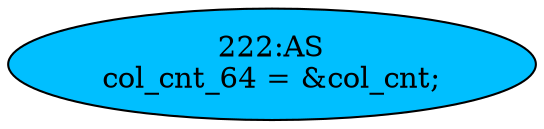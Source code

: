 strict digraph "" {
	node [label="\N"];
	"222:AS"	 [ast="<pyverilog.vparser.ast.Assign object at 0x7fe9c1bab810>",
		def_var="['col_cnt_64']",
		fillcolor=deepskyblue,
		label="222:AS
col_cnt_64 = &col_cnt;",
		statements="[]",
		style=filled,
		typ=Assign,
		use_var="['col_cnt']"];
}
